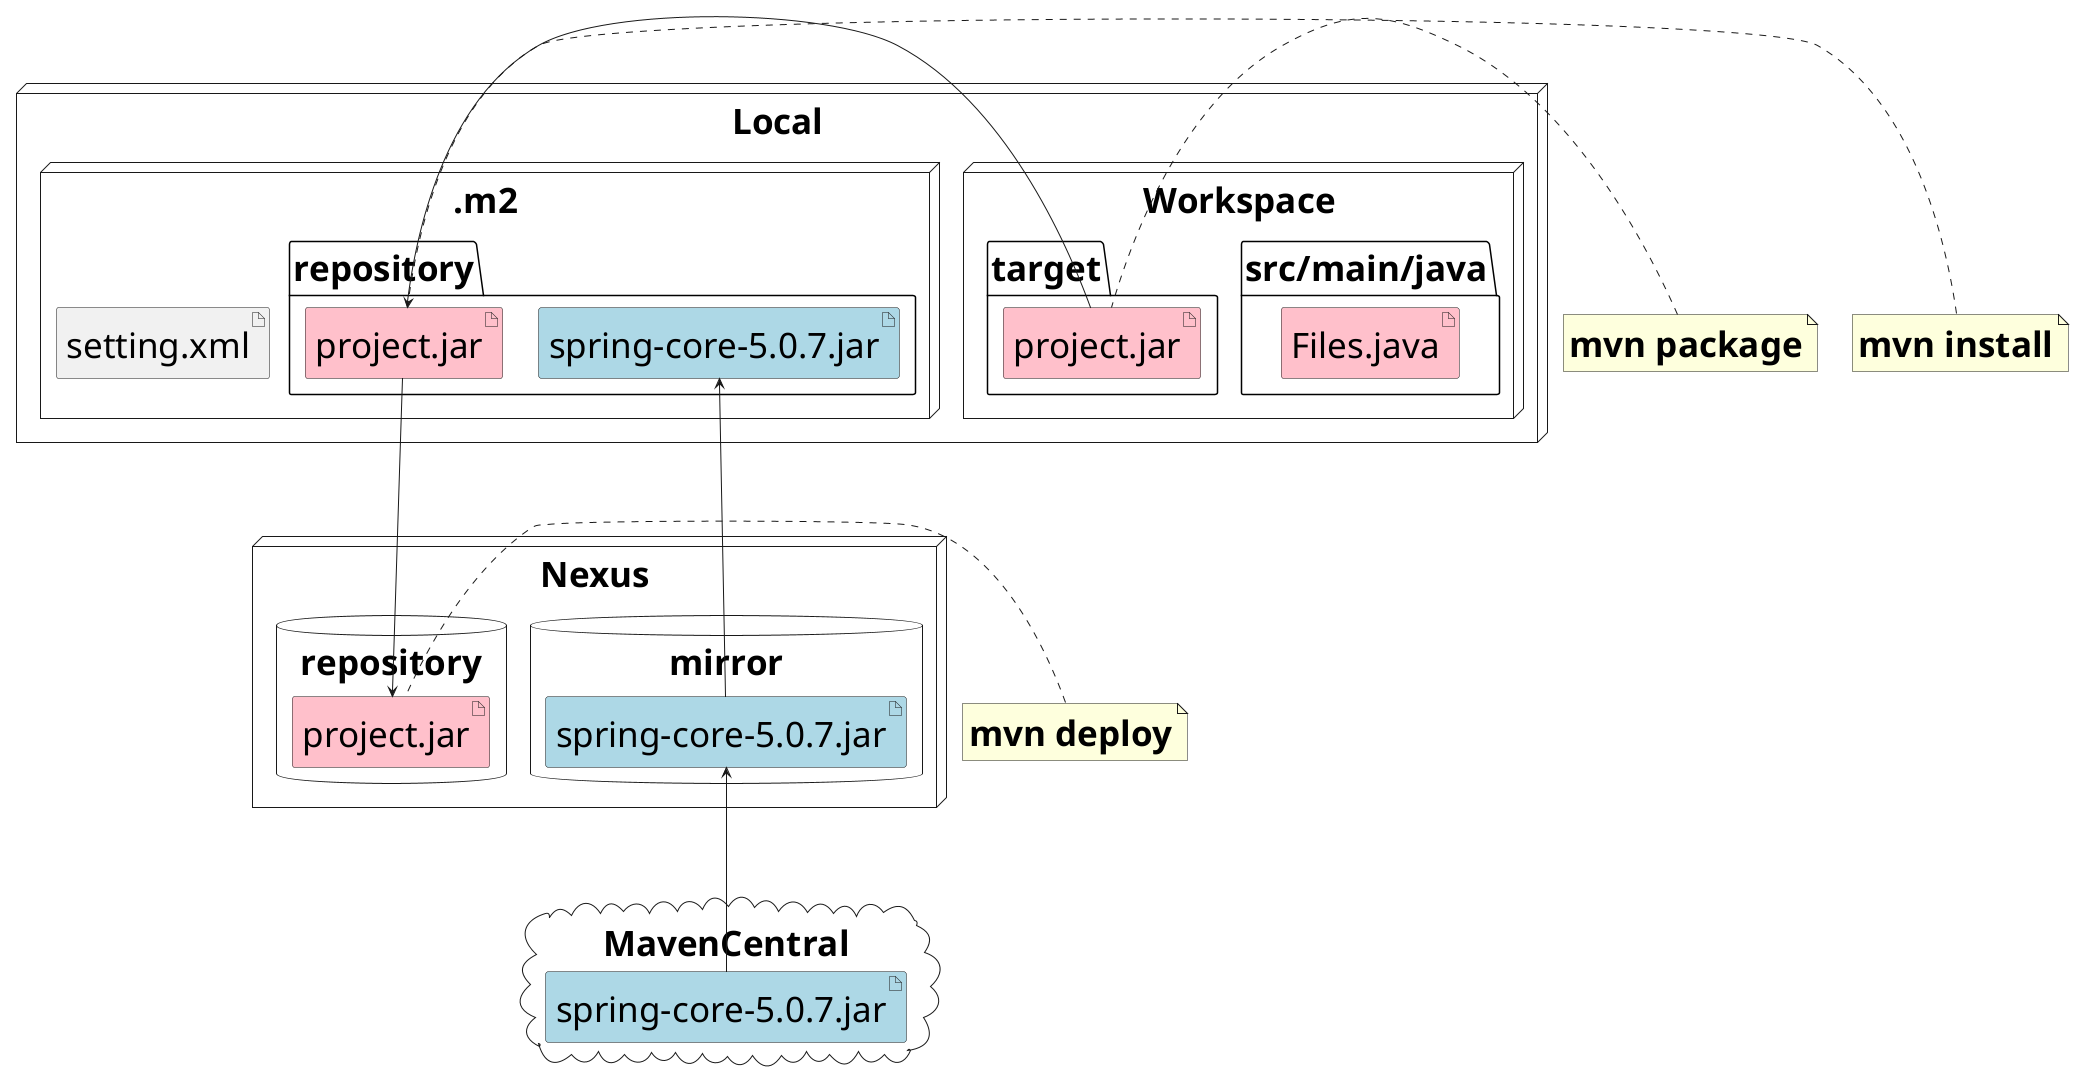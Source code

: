 @startuml
skinparam defaultFontSize 35

cloud MavenCentral {
  artifact "spring-core-5.0.7.jar" as scmc #lightblue
}

node Nexus {
  database "repository" as repo {
    artifact "project.jar" as pn #pink
  }
  database "mirror" as m {
    artifact "spring-core-5.0.7.jar" as scn #lightblue
  }
}
node Local {
  node Workspace {
    package "src/main/java" as source {
      artifact "Files.java" as f #pink
    }
    package "target" as t {
      artifact "project.jar" as pl #pink
    }
  }
  node ".m2" {
    artifact "setting.xml"
    package "repository" {
      artifact "project.jar" as pm2 #pink
      artifact "spring-core-5.0.7.jar" as scm2 #lightblue
    }
  }
}

scmc ---up-> scn
scn ---up-> scm2
pl -> pm2
pm2 -> pn

note left of pl
  **mvn package**
end note

note left of pm2
  **mvn install**
end note

note left of pn
  **mvn deploy**
end note

@enduml

